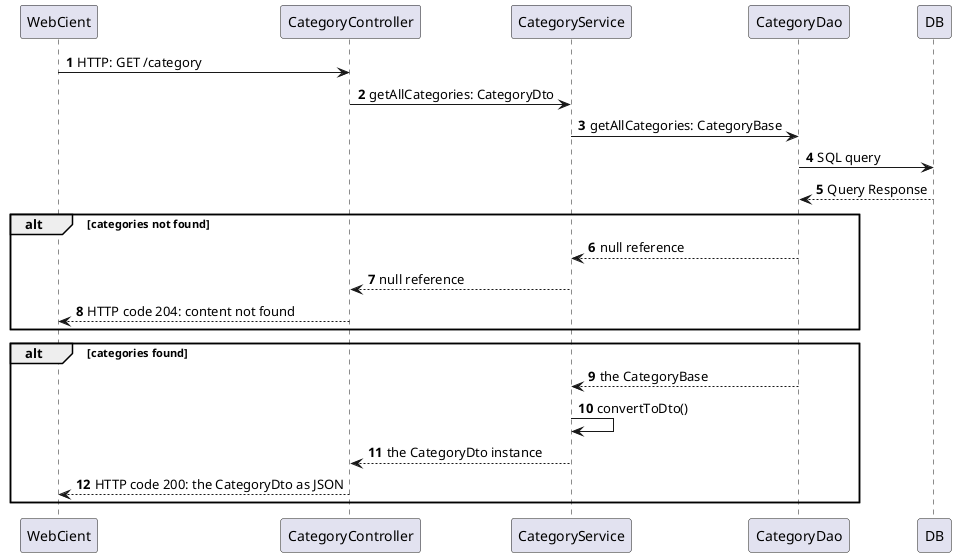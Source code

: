 @startuml

autonumber

WebCient -> CategoryController: HTTP: GET /category
CategoryController -> CategoryService: getAllCategories: CategoryDto 
CategoryService ->CategoryDao: getAllCategories: CategoryBase
CategoryDao -> DB: SQL query

DB--> CategoryDao: Query Response

alt categories not found
    
    CategoryDao --> CategoryService: null reference
    CategoryService --> CategoryController: null reference 
    CategoryController --> WebCient: HTTP code 204: content not found 
end

alt categories found
    CategoryDao --> CategoryService: the CategoryBase
    CategoryService -> CategoryService: convertToDto()
    CategoryService --> CategoryController: the CategoryDto instance 
    CategoryController --> WebCient: HTTP code 200: the CategoryDto as JSON 
end

@enduml